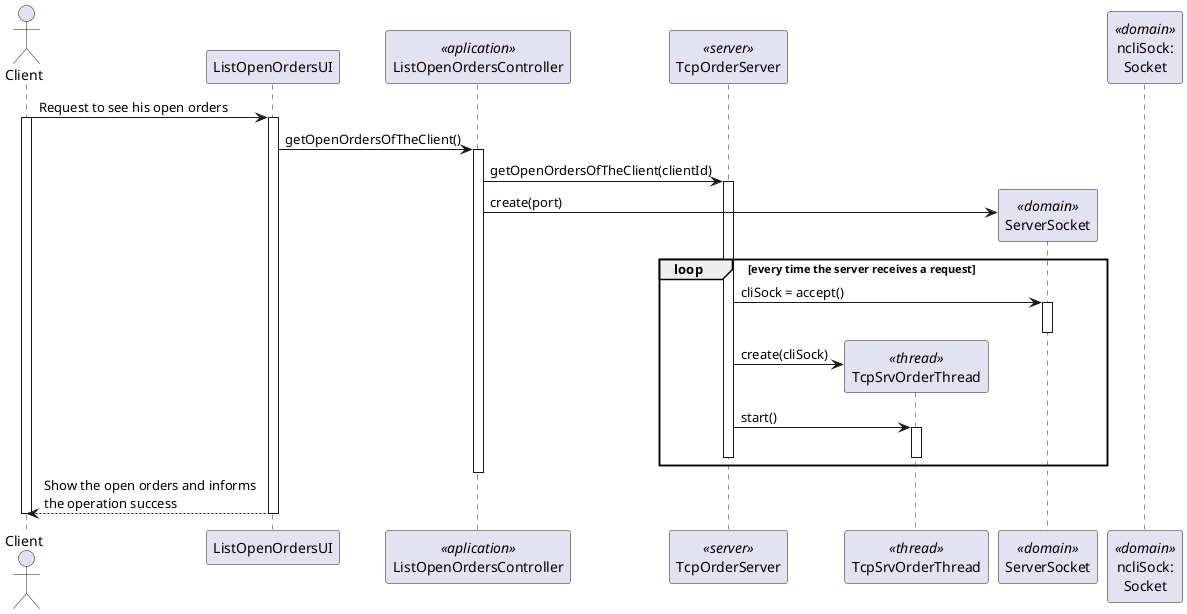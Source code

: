 @startuml
'https://plantuml.com/sequence-diagram

actor "Client" as EMPLOYEE
participant ListOpenOrdersUI as UI
participant ListOpenOrdersController as CT <<aplication>>
participant TcpOrderServer as SRV <<server>>
participant TcpSrvOrderThread as RQ <<thread>>
participant ServerSocket as SS <<domain>>
participant "ncliSock:\nSocket" as S <<domain>>

EMPLOYEE -> UI : Request to see his open orders
activate EMPLOYEE

activate UI
UI -> CT : getOpenOrdersOfTheClient()
activate CT



CT -> SRV : getOpenOrdersOfTheClient(clientId)
activate SRV


CT -> SS** : create(port)

loop every time the server receives a request

SRV -> SS : cliSock = accept()

activate SS
deactivate SS

SRV -> RQ** : create(cliSock)

SRV -> RQ : start()
activate RQ
deactivate SRV


deactivate RQ

end
deactivate CT

UI --> EMPLOYEE : Show the open orders and informs\nthe operation success
deactivate UI
deactivate EMPLOYEE





deactivate SRV
@enduml